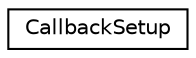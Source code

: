 digraph "Graphical Class Hierarchy"
{
 // LATEX_PDF_SIZE
  edge [fontname="Helvetica",fontsize="10",labelfontname="Helvetica",labelfontsize="10"];
  node [fontname="Helvetica",fontsize="10",shape=record];
  rankdir="LR";
  Node0 [label="CallbackSetup",height=0.2,width=0.4,color="black", fillcolor="white", style="filled",URL="$structoperations__research_1_1_callback_setup.html",tooltip=" "];
}
